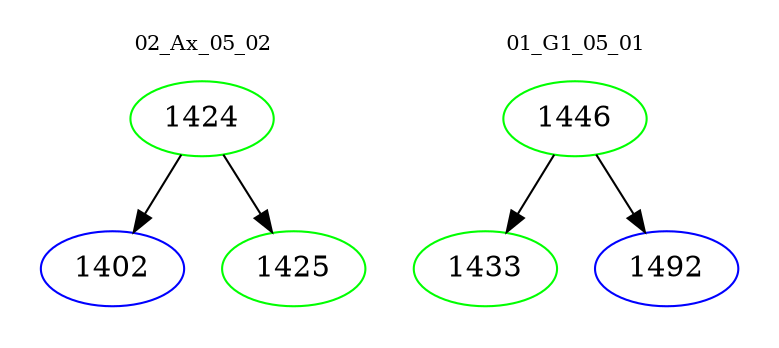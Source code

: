 digraph{
subgraph cluster_0 {
color = white
label = "02_Ax_05_02";
fontsize=10;
T0_1424 [label="1424", color="green"]
T0_1424 -> T0_1402 [color="black"]
T0_1402 [label="1402", color="blue"]
T0_1424 -> T0_1425 [color="black"]
T0_1425 [label="1425", color="green"]
}
subgraph cluster_1 {
color = white
label = "01_G1_05_01";
fontsize=10;
T1_1446 [label="1446", color="green"]
T1_1446 -> T1_1433 [color="black"]
T1_1433 [label="1433", color="green"]
T1_1446 -> T1_1492 [color="black"]
T1_1492 [label="1492", color="blue"]
}
}
